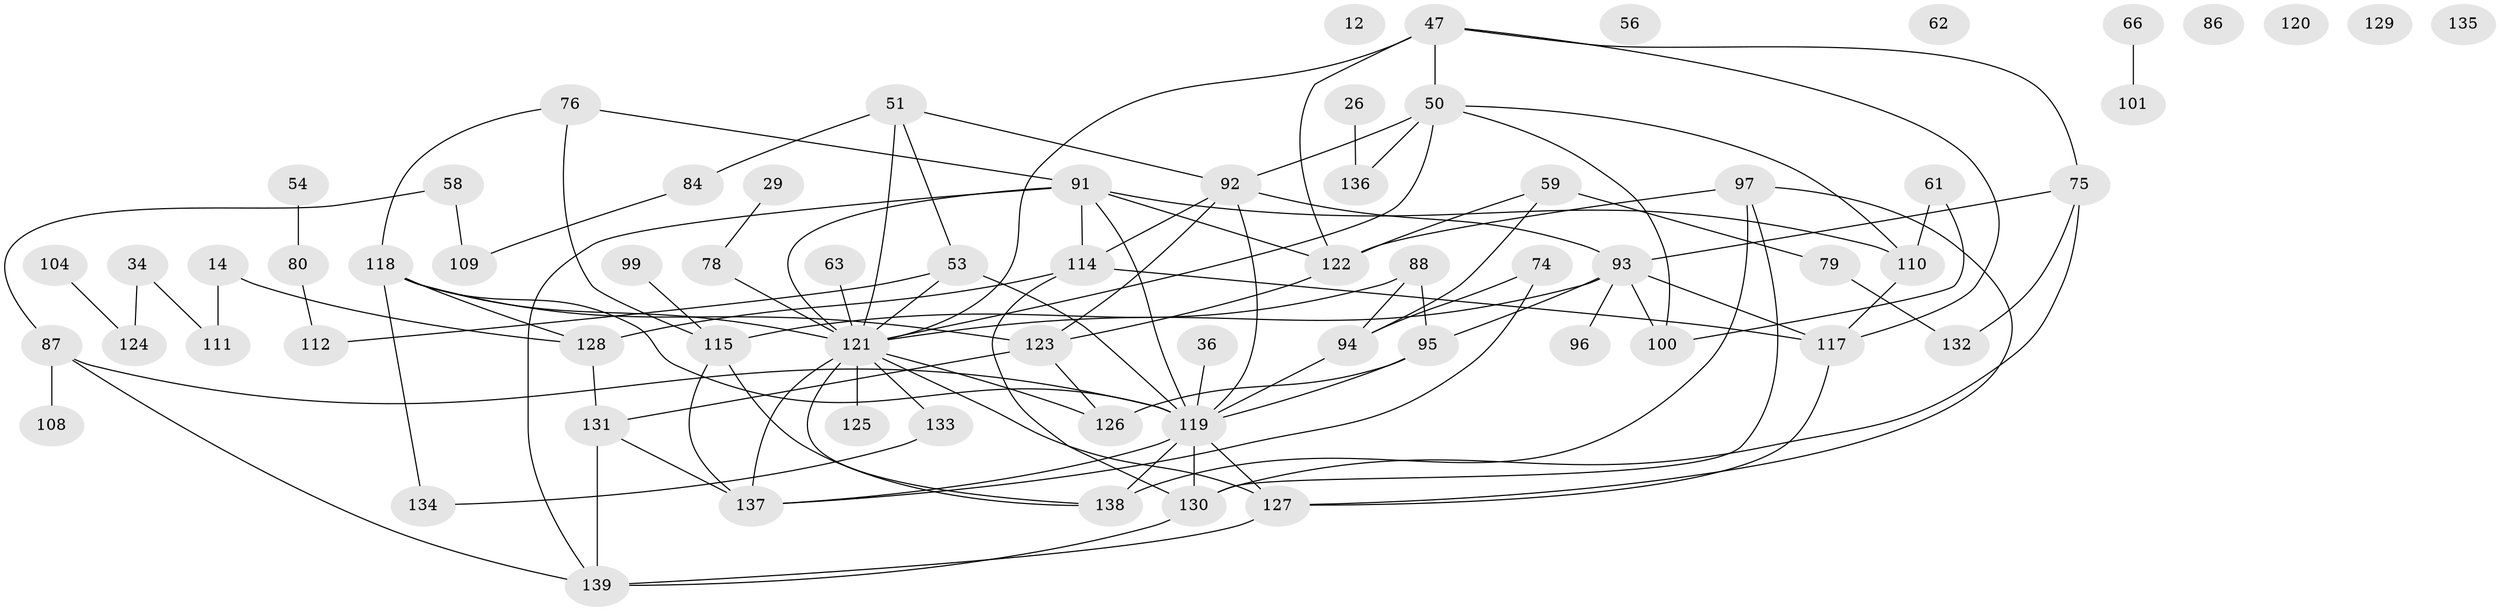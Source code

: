 // original degree distribution, {2: 0.3237410071942446, 4: 0.12949640287769784, 1: 0.1079136690647482, 3: 0.22302158273381295, 0: 0.050359712230215826, 5: 0.1223021582733813, 6: 0.03597122302158273, 7: 0.007194244604316547}
// Generated by graph-tools (version 1.1) at 2025/40/03/09/25 04:40:19]
// undirected, 69 vertices, 107 edges
graph export_dot {
graph [start="1"]
  node [color=gray90,style=filled];
  12;
  14;
  26;
  29;
  34;
  36;
  47 [super="+17"];
  50 [super="+42"];
  51;
  53 [super="+43"];
  54;
  56;
  58;
  59 [super="+37"];
  61;
  62;
  63;
  66;
  74;
  75;
  76 [super="+10"];
  78;
  79;
  80;
  84 [super="+77"];
  86;
  87;
  88 [super="+85"];
  91 [super="+68"];
  92 [super="+83+71+82"];
  93 [super="+40+90"];
  94 [super="+38"];
  95 [super="+73"];
  96;
  97 [super="+69+72"];
  99;
  100;
  101;
  104;
  108;
  109;
  110;
  111;
  112;
  114 [super="+16+107"];
  115 [super="+9"];
  117 [super="+105"];
  118 [super="+64"];
  119 [super="+113+103+48+116"];
  120;
  121 [super="+70+106"];
  122 [super="+102"];
  123 [super="+30"];
  124;
  125;
  126 [super="+18"];
  127 [super="+98"];
  128 [super="+67"];
  129;
  130 [super="+15+44"];
  131 [super="+2"];
  132 [super="+32+3"];
  133;
  134;
  135;
  136;
  137 [super="+41+81"];
  138 [super="+21"];
  139 [super="+27+52+55"];
  14 -- 111;
  14 -- 128;
  26 -- 136;
  29 -- 78;
  34 -- 111;
  34 -- 124;
  36 -- 119;
  47 -- 75;
  47 -- 117;
  47 -- 50;
  47 -- 122;
  47 -- 121;
  50 -- 100;
  50 -- 110 [weight=2];
  50 -- 136;
  50 -- 92 [weight=2];
  50 -- 121;
  51 -- 53;
  51 -- 84 [weight=2];
  51 -- 92;
  51 -- 121;
  53 -- 112;
  53 -- 119 [weight=2];
  53 -- 121;
  54 -- 80;
  58 -- 87;
  58 -- 109;
  59 -- 79 [weight=2];
  59 -- 94;
  59 -- 122;
  61 -- 100;
  61 -- 110;
  63 -- 121;
  66 -- 101;
  74 -- 94;
  74 -- 137;
  75 -- 132;
  75 -- 130;
  75 -- 93;
  76 -- 91;
  76 -- 115;
  76 -- 118;
  78 -- 121;
  79 -- 132;
  80 -- 112;
  84 -- 109;
  87 -- 108;
  87 -- 139;
  87 -- 119;
  88 -- 115;
  88 -- 94;
  88 -- 95;
  91 -- 122;
  91 -- 114;
  91 -- 121 [weight=2];
  91 -- 119;
  91 -- 139;
  91 -- 110;
  92 -- 114;
  92 -- 119;
  92 -- 93 [weight=2];
  92 -- 123;
  93 -- 95 [weight=2];
  93 -- 96;
  93 -- 100;
  93 -- 117 [weight=2];
  93 -- 121 [weight=2];
  94 -- 119;
  95 -- 126;
  95 -- 119 [weight=2];
  97 -- 138 [weight=2];
  97 -- 127;
  97 -- 122 [weight=2];
  97 -- 130;
  99 -- 115;
  104 -- 124;
  110 -- 117;
  114 -- 117;
  114 -- 128;
  114 -- 130;
  115 -- 138;
  115 -- 137;
  117 -- 127;
  118 -- 128 [weight=2];
  118 -- 134;
  118 -- 123;
  118 -- 119 [weight=2];
  118 -- 121 [weight=2];
  119 -- 137 [weight=2];
  119 -- 130;
  119 -- 138;
  119 -- 127;
  121 -- 137 [weight=2];
  121 -- 133;
  121 -- 138;
  121 -- 125;
  121 -- 127;
  121 -- 126;
  122 -- 123;
  123 -- 126;
  123 -- 131;
  127 -- 139;
  128 -- 131 [weight=2];
  130 -- 139;
  131 -- 139;
  131 -- 137;
  133 -- 134;
}

